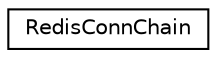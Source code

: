 digraph "Graphical Class Hierarchy"
{
  edge [fontname="Helvetica",fontsize="10",labelfontname="Helvetica",labelfontsize="10"];
  node [fontname="Helvetica",fontsize="10",shape=record];
  rankdir="LR";
  Node1 [label="RedisConnChain",height=0.2,width=0.4,color="black", fillcolor="white", style="filled",URL="$structRedisConnChain.html",tooltip="A Structure for storing Redis Connection Information. "];
}
